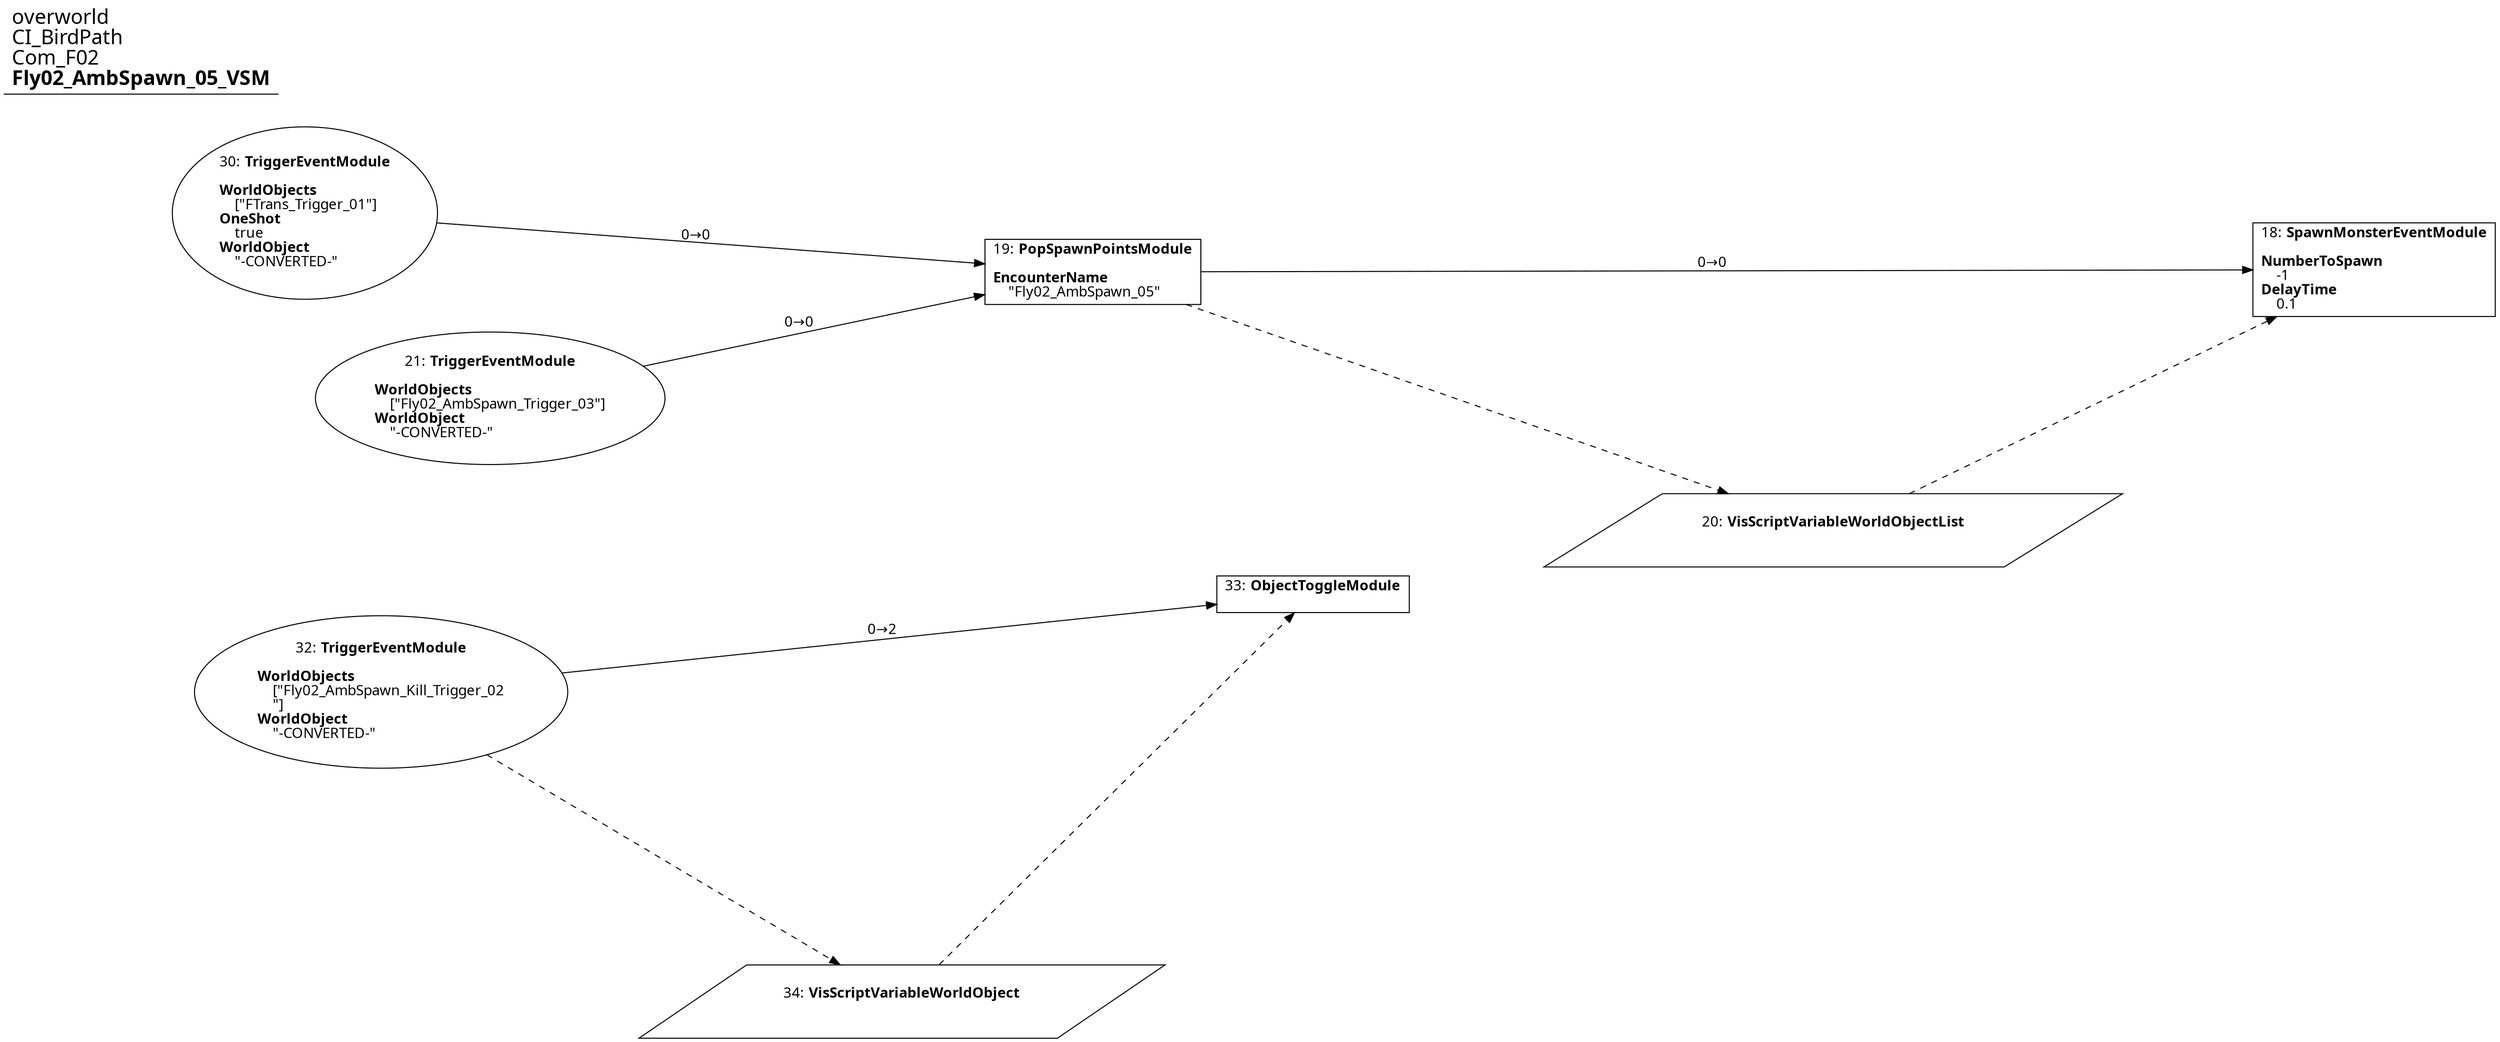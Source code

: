 digraph {
    layout = fdp;
    overlap = prism;
    sep = "+16";
    splines = spline;

    node [ shape = box ];

    graph [ fontname = "Segoe UI" ];
    node [ fontname = "Segoe UI" ];
    edge [ fontname = "Segoe UI" ];

    18 [ label = <18: <b>SpawnMonsterEventModule</b><br/><br/><b>NumberToSpawn</b><br align="left"/>    -1<br align="left"/><b>DelayTime</b><br align="left"/>    0.1<br align="left"/>> ];
    18 [ pos = "0.82600003,0.514!" ];
    20 -> 18 [ style = dashed ];

    19 [ label = <19: <b>PopSpawnPointsModule</b><br/><br/><b>EncounterName</b><br align="left"/>    &quot;Fly02_AmbSpawn_05&quot;<br align="left"/>> ];
    19 [ pos = "0.224,0.514!" ];
    19 -> 18 [ label = "0→0" ];
    19 -> 20 [ style = dashed ];

    20 [ label = <20: <b>VisScriptVariableWorldObjectList</b><br/><br/>> ];
    20 [ shape = parallelogram ]
    20 [ pos = "0.57000005,0.39400002!" ];

    21 [ label = <21: <b>TriggerEventModule</b><br/><br/><b>WorldObjects</b><br align="left"/>    [&quot;Fly02_AmbSpawn_Trigger_03&quot;]<br align="left"/><b>WorldObject</b><br align="left"/>    &quot;-CONVERTED-&quot;<br align="left"/>> ];
    21 [ shape = oval ]
    21 [ pos = "-0.11800001,0.514!" ];
    21 -> 19 [ label = "0→0" ];

    30 [ label = <30: <b>TriggerEventModule</b><br/><br/><b>WorldObjects</b><br align="left"/>    [&quot;FTrans_Trigger_01&quot;]<br align="left"/><b>OneShot</b><br align="left"/>    true<br align="left"/><b>WorldObject</b><br align="left"/>    &quot;-CONVERTED-&quot;<br align="left"/>> ];
    30 [ shape = oval ]
    30 [ pos = "-0.11800001,0.514!" ];
    30 -> 19 [ label = "0→0" ];

    32 [ label = <32: <b>TriggerEventModule</b><br/><br/><b>WorldObjects</b><br align="left"/>    [&quot;Fly02_AmbSpawn_Kill_Trigger_02<br align="left"/>    &quot;]<br align="left"/><b>WorldObject</b><br align="left"/>    &quot;-CONVERTED-&quot;<br align="left"/>> ];
    32 [ shape = oval ]
    32 [ pos = "-0.11100001,0.31800002!" ];
    32 -> 33 [ label = "0→2" ];
    32 -> 34 [ style = dashed ];

    33 [ label = <33: <b>ObjectToggleModule</b><br/><br/>> ];
    33 [ pos = "0.326,0.36400002!" ];
    34 -> 33 [ style = dashed ];

    34 [ label = <34: <b>VisScriptVariableWorldObject</b><br/><br/>> ];
    34 [ shape = parallelogram ]
    34 [ pos = "0.132,0.17400001!" ];

    title [ pos = "-0.119,0.51500005!" ];
    title [ shape = underline ];
    title [ label = <<font point-size="20">overworld<br align="left"/>CI_BirdPath<br align="left"/>Com_F02<br align="left"/><b>Fly02_AmbSpawn_05_VSM</b><br align="left"/></font>> ];
}
